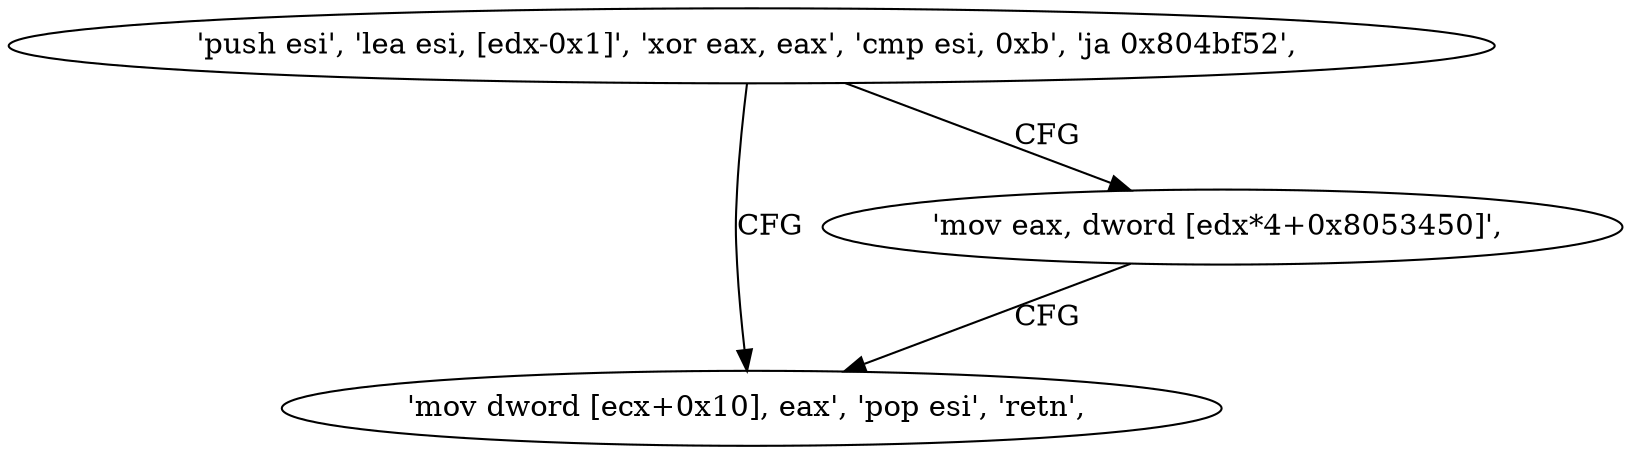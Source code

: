 digraph "func" {
"134528832" [label = "'push esi', 'lea esi, [edx-0x1]', 'xor eax, eax', 'cmp esi, 0xb', 'ja 0x804bf52', " ]
"134528850" [label = "'mov dword [ecx+0x10], eax', 'pop esi', 'retn', " ]
"134528843" [label = "'mov eax, dword [edx*4+0x8053450]', " ]
"134528832" -> "134528850" [ label = "CFG" ]
"134528832" -> "134528843" [ label = "CFG" ]
"134528843" -> "134528850" [ label = "CFG" ]
}
